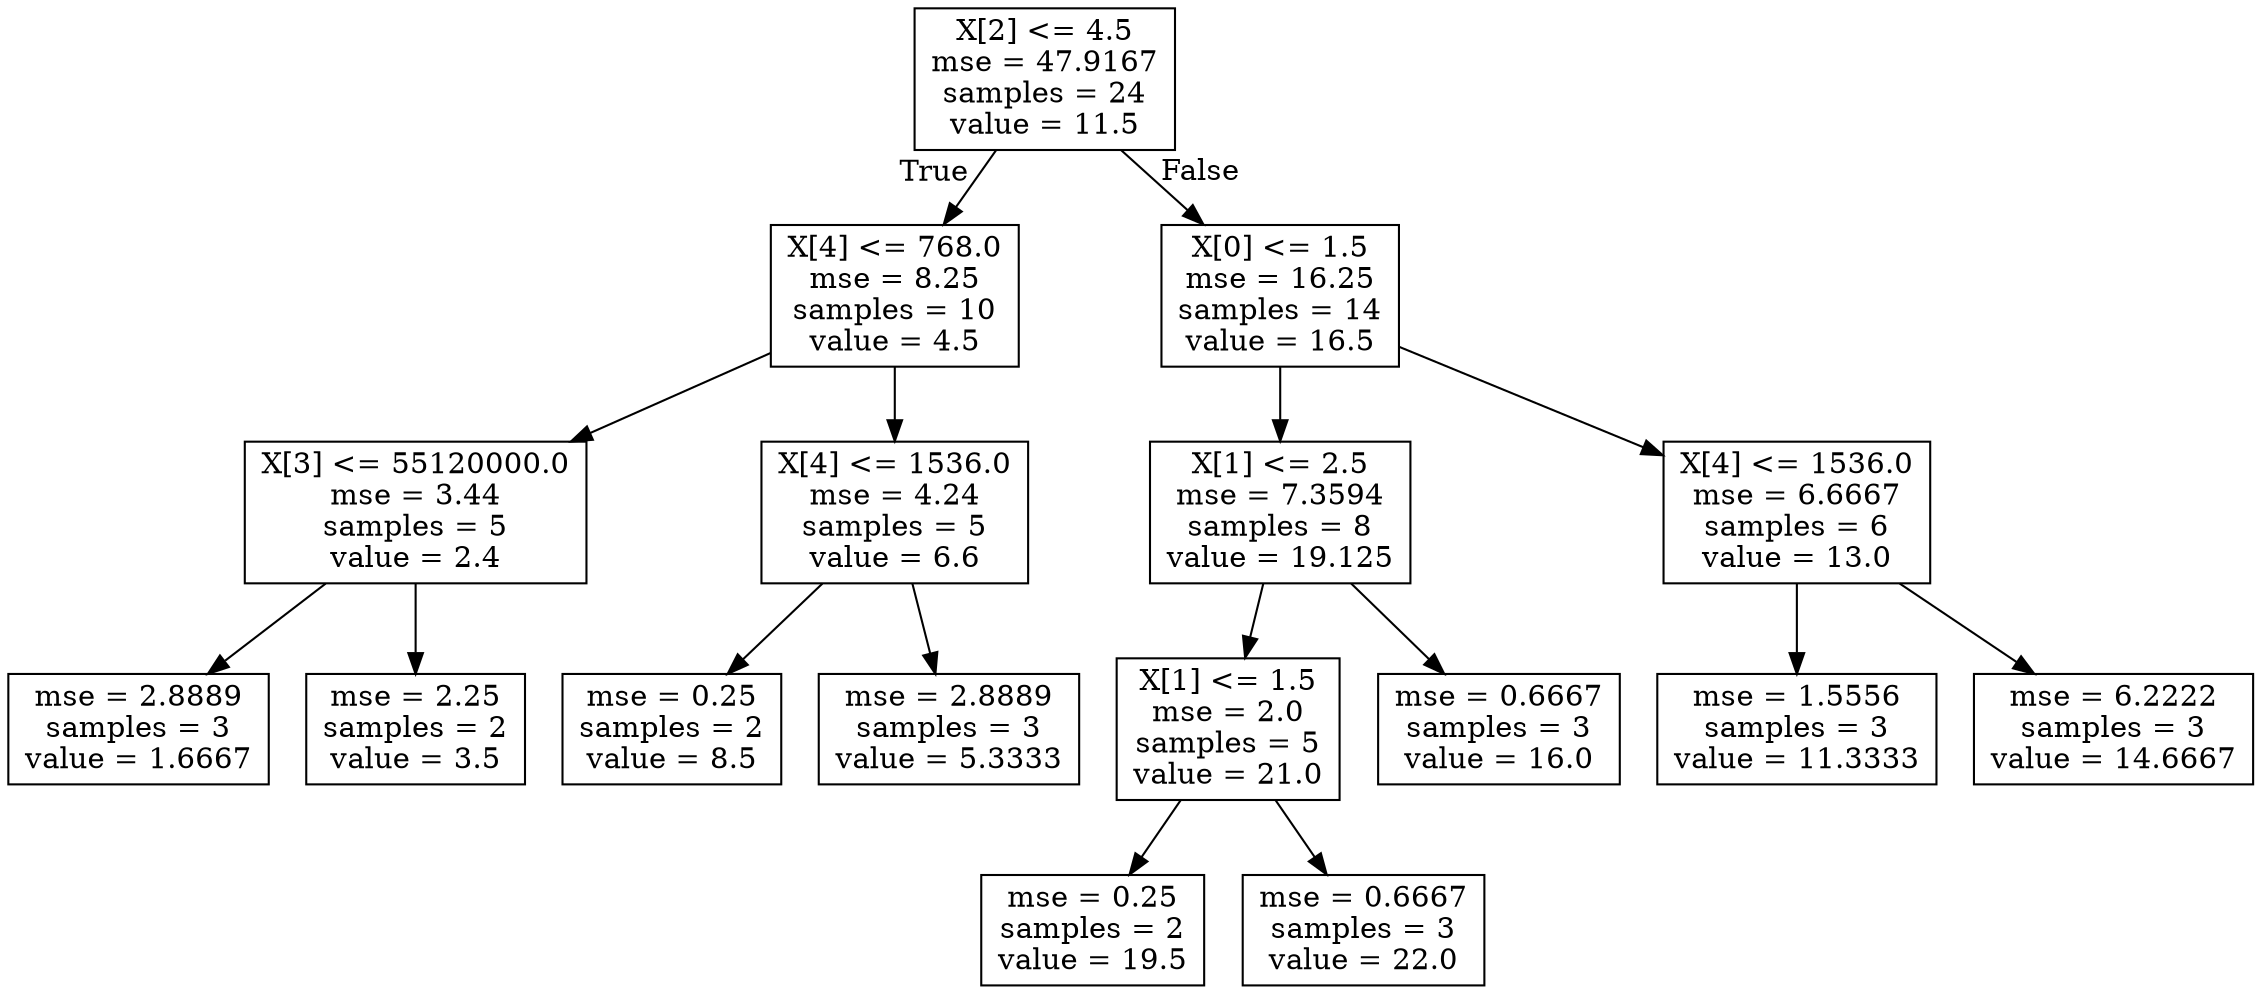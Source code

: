 digraph Tree {
node [shape=box] ;
0 [label="X[2] <= 4.5\nmse = 47.9167\nsamples = 24\nvalue = 11.5"] ;
1 [label="X[4] <= 768.0\nmse = 8.25\nsamples = 10\nvalue = 4.5"] ;
0 -> 1 [labeldistance=2.5, labelangle=45, headlabel="True"] ;
2 [label="X[3] <= 55120000.0\nmse = 3.44\nsamples = 5\nvalue = 2.4"] ;
1 -> 2 ;
3 [label="mse = 2.8889\nsamples = 3\nvalue = 1.6667"] ;
2 -> 3 ;
4 [label="mse = 2.25\nsamples = 2\nvalue = 3.5"] ;
2 -> 4 ;
5 [label="X[4] <= 1536.0\nmse = 4.24\nsamples = 5\nvalue = 6.6"] ;
1 -> 5 ;
6 [label="mse = 0.25\nsamples = 2\nvalue = 8.5"] ;
5 -> 6 ;
7 [label="mse = 2.8889\nsamples = 3\nvalue = 5.3333"] ;
5 -> 7 ;
8 [label="X[0] <= 1.5\nmse = 16.25\nsamples = 14\nvalue = 16.5"] ;
0 -> 8 [labeldistance=2.5, labelangle=-45, headlabel="False"] ;
9 [label="X[1] <= 2.5\nmse = 7.3594\nsamples = 8\nvalue = 19.125"] ;
8 -> 9 ;
10 [label="X[1] <= 1.5\nmse = 2.0\nsamples = 5\nvalue = 21.0"] ;
9 -> 10 ;
11 [label="mse = 0.25\nsamples = 2\nvalue = 19.5"] ;
10 -> 11 ;
12 [label="mse = 0.6667\nsamples = 3\nvalue = 22.0"] ;
10 -> 12 ;
13 [label="mse = 0.6667\nsamples = 3\nvalue = 16.0"] ;
9 -> 13 ;
14 [label="X[4] <= 1536.0\nmse = 6.6667\nsamples = 6\nvalue = 13.0"] ;
8 -> 14 ;
15 [label="mse = 1.5556\nsamples = 3\nvalue = 11.3333"] ;
14 -> 15 ;
16 [label="mse = 6.2222\nsamples = 3\nvalue = 14.6667"] ;
14 -> 16 ;
}